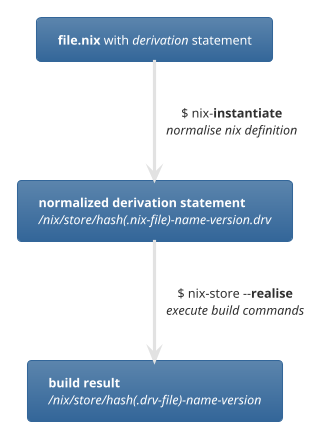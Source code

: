 @startuml
!theme lightgray

card "<b>file.nix</b> with <i>derivation</i> statement" as nixfile

card "<b>normalized derivation statement</b>\n<i>/nix/store/hash(.nix-file)-name-version.drv</i>" as drv

card "<b>build result</b>\n<i>/nix/store/hash(.drv-file)-name-version</i>" as build

nixfile --> drv: "$ nix-<b>instantiate</b>\n<i>normalise nix definition</i>"

drv --> build: "$ nix-store --<b>realise</b>\n<i>execute build commands</i>"
@enduml
